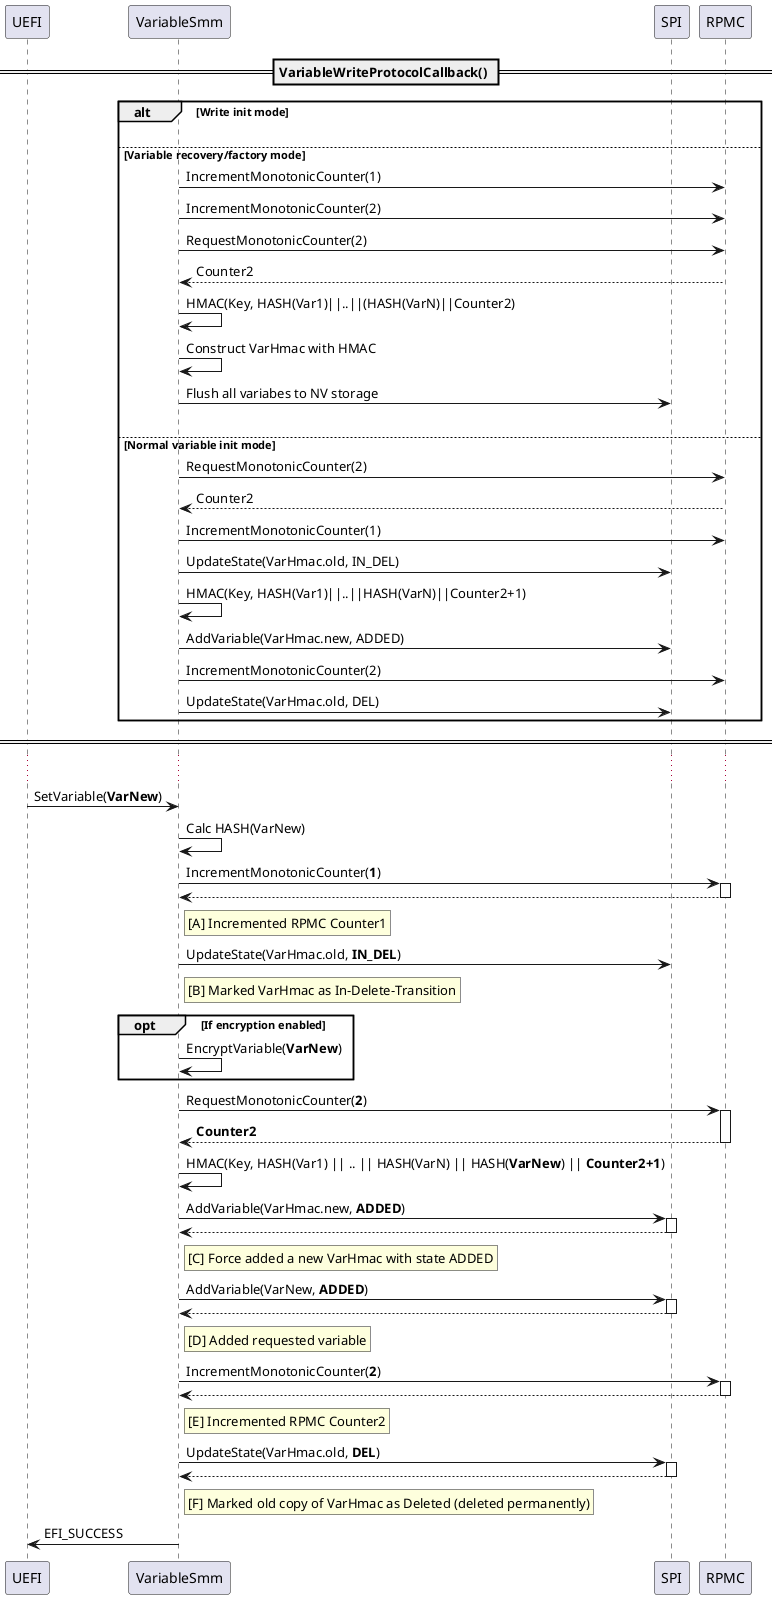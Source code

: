 @startuml SetVariable Flow
participant UEFI
participant VariableSmm
participant SPI
participant RPMC

  == VariableWriteProtocolCallback() ==
    alt Write init mode
      |||
    else Variable recovery/factory mode
      VariableSmm -> RPMC : IncrementMonotonicCounter(1)
      VariableSmm -> RPMC : IncrementMonotonicCounter(2)
      VariableSmm -> RPMC : RequestMonotonicCounter(2)
      RPMC --> VariableSmm : Counter2
      VariableSmm -> VariableSmm : HMAC(Key, HASH(Var1)||..||(HASH(VarN)||Counter2)
      VariableSmm -> VariableSmm : Construct VarHmac with HMAC
      VariableSmm -> SPI : Flush all variabes to NV storage
      |||
    else Normal variable init mode
      VariableSmm -> RPMC : RequestMonotonicCounter(2)
      RPMC --> VariableSmm : Counter2
      VariableSmm -> RPMC : IncrementMonotonicCounter(1)
      VariableSmm -> SPI : UpdateState(VarHmac.old, IN_DEL)
      VariableSmm -> VariableSmm : HMAC(Key, HASH(Var1)||..||HASH(VarN)||Counter2+1)
      VariableSmm -> SPI : AddVariable(VarHmac.new, ADDED)
      VariableSmm -> RPMC : IncrementMonotonicCounter(2)
      VariableSmm -> SPI : UpdateState(VarHmac.old, DEL)
    end
  ====

  ...
  UEFI -> VariableSmm: SetVariable(**VarNew**)

  VariableSmm -> VariableSmm: Calc HASH(VarNew)

  VariableSmm -> RPMC ++: IncrementMonotonicCounter(**1**)
  return
  rnote right of VariableSmm: [A] Incremented RPMC Counter1

  VariableSmm -> SPI : UpdateState(VarHmac.old, **IN_DEL**)
  rnote right of VariableSmm: [B] Marked VarHmac as In-Delete-Transition

  opt If encryption enabled
    VariableSmm -> VariableSmm : EncryptVariable(**VarNew**)
  end

  VariableSmm -> RPMC ++: RequestMonotonicCounter(**2**)
  return **Counter2**

  VariableSmm -> VariableSmm: HMAC(Key, HASH(Var1) || .. || HASH(VarN) || HASH(**VarNew**) || **Counter2+1**)
  VariableSmm -> SPI ++ : AddVariable(VarHmac.new, **ADDED**)
  return
  rnote right of VariableSmm: [C] Force added a new VarHmac with state ADDED

  VariableSmm -> SPI ++ : AddVariable(VarNew, **ADDED**)
  return
  rnote right of VariableSmm: [D] Added requested variable

  VariableSmm -> RPMC ++ : IncrementMonotonicCounter(**2**)
  return
  rnote right of VariableSmm: [E] Incremented RPMC Counter2

  VariableSmm -> SPI ++: UpdateState(VarHmac.old, **DEL**)
  return
  rnote right of VariableSmm: [F] Marked old copy of VarHmac as Deleted (deleted permanently)

  VariableSmm -> UEFI: EFI_SUCCESS
@enduml
